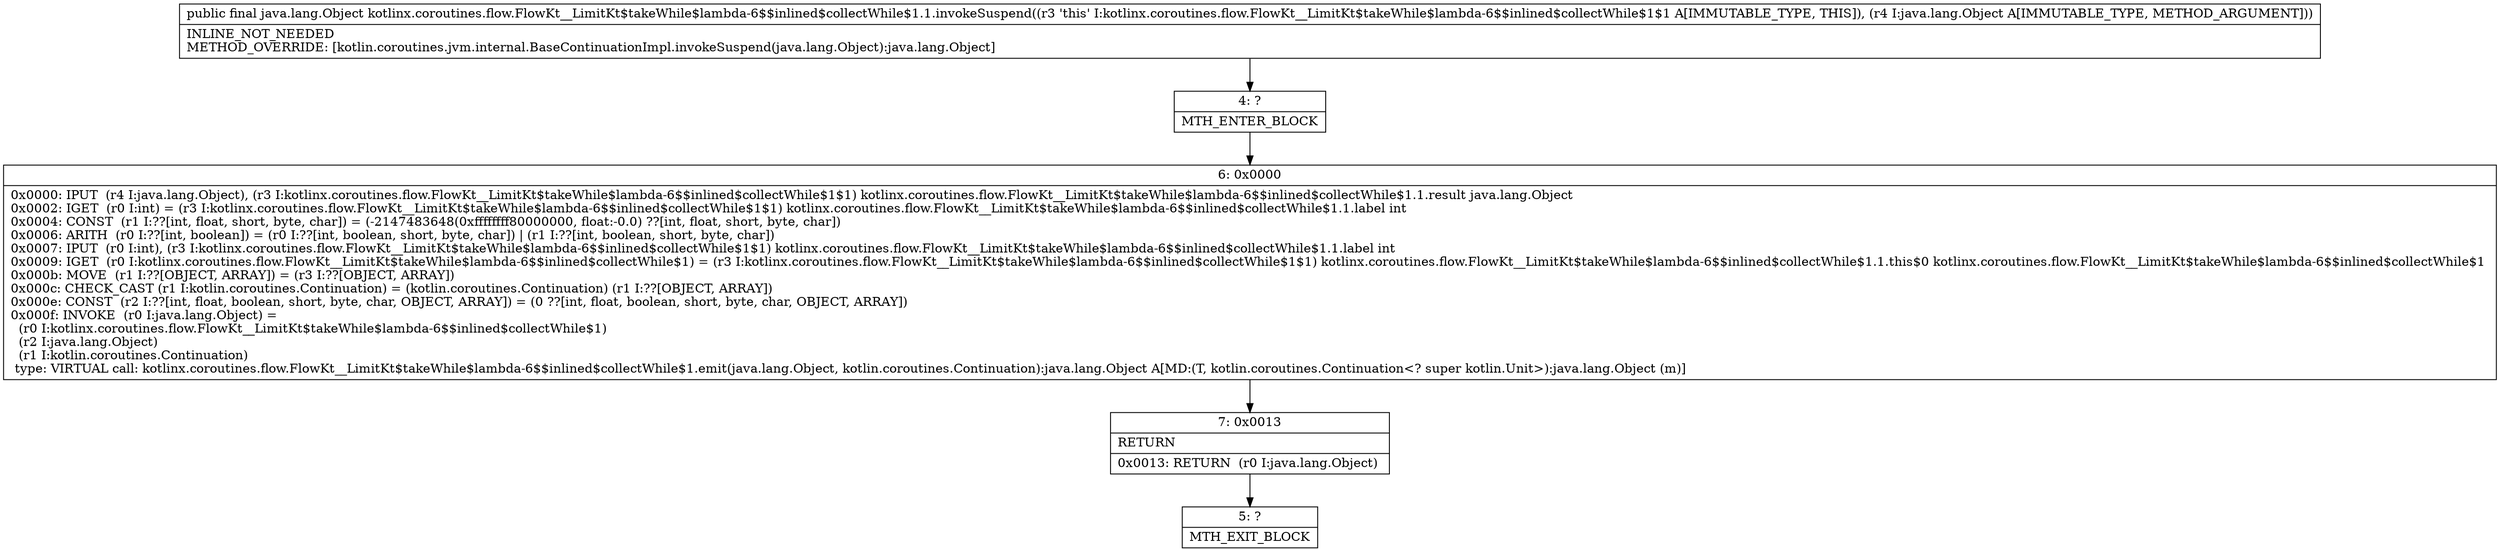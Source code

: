 digraph "CFG forkotlinx.coroutines.flow.FlowKt__LimitKt$takeWhile$lambda\-6$$inlined$collectWhile$1.1.invokeSuspend(Ljava\/lang\/Object;)Ljava\/lang\/Object;" {
Node_4 [shape=record,label="{4\:\ ?|MTH_ENTER_BLOCK\l}"];
Node_6 [shape=record,label="{6\:\ 0x0000|0x0000: IPUT  (r4 I:java.lang.Object), (r3 I:kotlinx.coroutines.flow.FlowKt__LimitKt$takeWhile$lambda\-6$$inlined$collectWhile$1$1) kotlinx.coroutines.flow.FlowKt__LimitKt$takeWhile$lambda\-6$$inlined$collectWhile$1.1.result java.lang.Object \l0x0002: IGET  (r0 I:int) = (r3 I:kotlinx.coroutines.flow.FlowKt__LimitKt$takeWhile$lambda\-6$$inlined$collectWhile$1$1) kotlinx.coroutines.flow.FlowKt__LimitKt$takeWhile$lambda\-6$$inlined$collectWhile$1.1.label int \l0x0004: CONST  (r1 I:??[int, float, short, byte, char]) = (\-2147483648(0xffffffff80000000, float:\-0.0) ??[int, float, short, byte, char]) \l0x0006: ARITH  (r0 I:??[int, boolean]) = (r0 I:??[int, boolean, short, byte, char]) \| (r1 I:??[int, boolean, short, byte, char]) \l0x0007: IPUT  (r0 I:int), (r3 I:kotlinx.coroutines.flow.FlowKt__LimitKt$takeWhile$lambda\-6$$inlined$collectWhile$1$1) kotlinx.coroutines.flow.FlowKt__LimitKt$takeWhile$lambda\-6$$inlined$collectWhile$1.1.label int \l0x0009: IGET  (r0 I:kotlinx.coroutines.flow.FlowKt__LimitKt$takeWhile$lambda\-6$$inlined$collectWhile$1) = (r3 I:kotlinx.coroutines.flow.FlowKt__LimitKt$takeWhile$lambda\-6$$inlined$collectWhile$1$1) kotlinx.coroutines.flow.FlowKt__LimitKt$takeWhile$lambda\-6$$inlined$collectWhile$1.1.this$0 kotlinx.coroutines.flow.FlowKt__LimitKt$takeWhile$lambda\-6$$inlined$collectWhile$1 \l0x000b: MOVE  (r1 I:??[OBJECT, ARRAY]) = (r3 I:??[OBJECT, ARRAY]) \l0x000c: CHECK_CAST (r1 I:kotlin.coroutines.Continuation) = (kotlin.coroutines.Continuation) (r1 I:??[OBJECT, ARRAY]) \l0x000e: CONST  (r2 I:??[int, float, boolean, short, byte, char, OBJECT, ARRAY]) = (0 ??[int, float, boolean, short, byte, char, OBJECT, ARRAY]) \l0x000f: INVOKE  (r0 I:java.lang.Object) = \l  (r0 I:kotlinx.coroutines.flow.FlowKt__LimitKt$takeWhile$lambda\-6$$inlined$collectWhile$1)\l  (r2 I:java.lang.Object)\l  (r1 I:kotlin.coroutines.Continuation)\l type: VIRTUAL call: kotlinx.coroutines.flow.FlowKt__LimitKt$takeWhile$lambda\-6$$inlined$collectWhile$1.emit(java.lang.Object, kotlin.coroutines.Continuation):java.lang.Object A[MD:(T, kotlin.coroutines.Continuation\<? super kotlin.Unit\>):java.lang.Object (m)]\l}"];
Node_7 [shape=record,label="{7\:\ 0x0013|RETURN\l|0x0013: RETURN  (r0 I:java.lang.Object) \l}"];
Node_5 [shape=record,label="{5\:\ ?|MTH_EXIT_BLOCK\l}"];
MethodNode[shape=record,label="{public final java.lang.Object kotlinx.coroutines.flow.FlowKt__LimitKt$takeWhile$lambda\-6$$inlined$collectWhile$1.1.invokeSuspend((r3 'this' I:kotlinx.coroutines.flow.FlowKt__LimitKt$takeWhile$lambda\-6$$inlined$collectWhile$1$1 A[IMMUTABLE_TYPE, THIS]), (r4 I:java.lang.Object A[IMMUTABLE_TYPE, METHOD_ARGUMENT]))  | INLINE_NOT_NEEDED\lMETHOD_OVERRIDE: [kotlin.coroutines.jvm.internal.BaseContinuationImpl.invokeSuspend(java.lang.Object):java.lang.Object]\l}"];
MethodNode -> Node_4;Node_4 -> Node_6;
Node_6 -> Node_7;
Node_7 -> Node_5;
}

